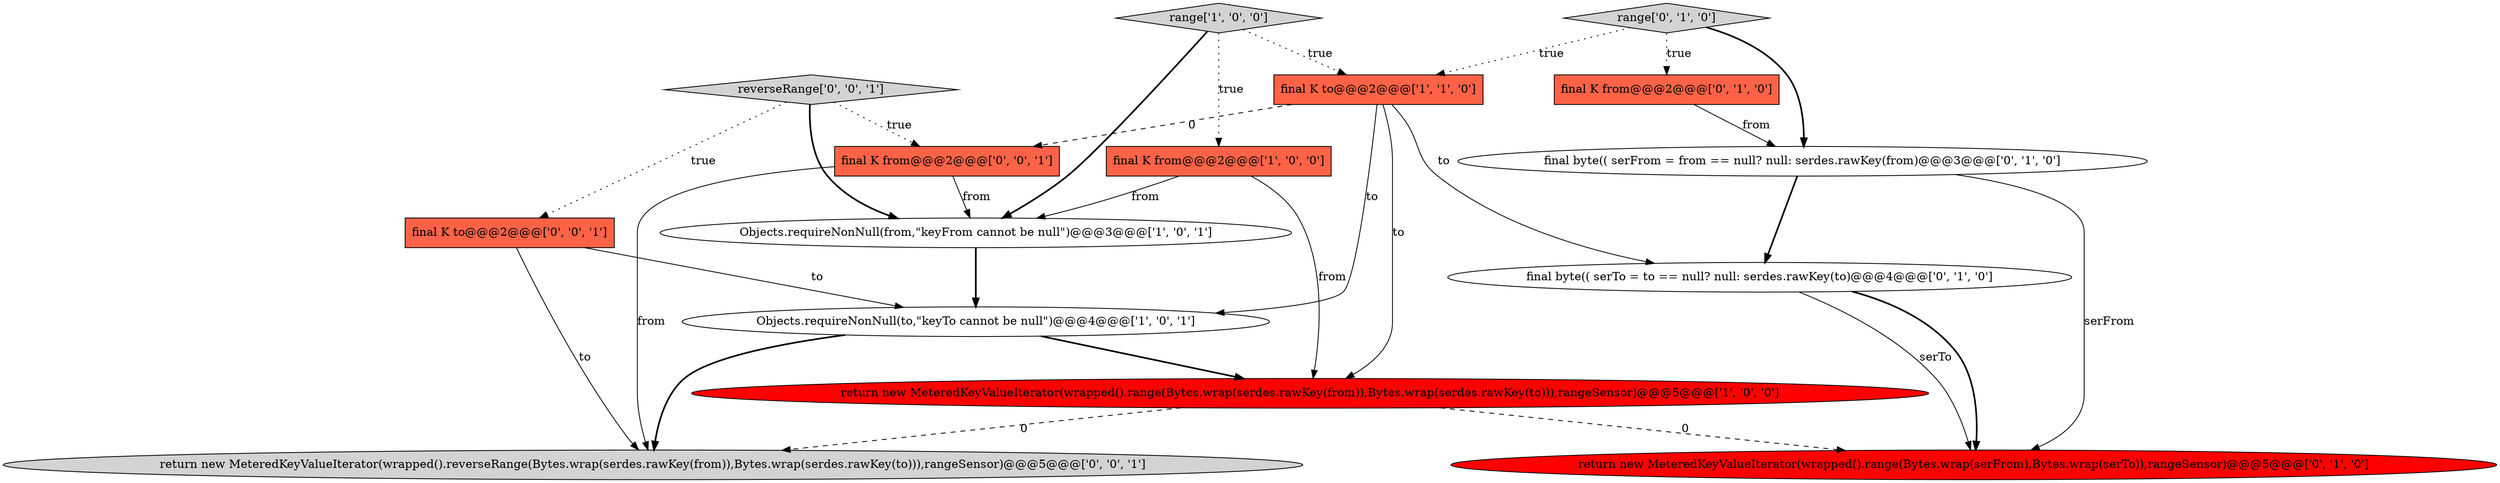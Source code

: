 digraph {
9 [style = filled, label = "return new MeteredKeyValueIterator(wrapped().range(Bytes.wrap(serFrom),Bytes.wrap(serTo)),rangeSensor)@@@5@@@['0', '1', '0']", fillcolor = red, shape = ellipse image = "AAA1AAABBB2BBB"];
13 [style = filled, label = "final K from@@@2@@@['0', '0', '1']", fillcolor = tomato, shape = box image = "AAA0AAABBB3BBB"];
14 [style = filled, label = "return new MeteredKeyValueIterator(wrapped().reverseRange(Bytes.wrap(serdes.rawKey(from)),Bytes.wrap(serdes.rawKey(to))),rangeSensor)@@@5@@@['0', '0', '1']", fillcolor = lightgray, shape = ellipse image = "AAA0AAABBB3BBB"];
1 [style = filled, label = "return new MeteredKeyValueIterator(wrapped().range(Bytes.wrap(serdes.rawKey(from)),Bytes.wrap(serdes.rawKey(to))),rangeSensor)@@@5@@@['1', '0', '0']", fillcolor = red, shape = ellipse image = "AAA1AAABBB1BBB"];
5 [style = filled, label = "final K to@@@2@@@['1', '1', '0']", fillcolor = tomato, shape = box image = "AAA0AAABBB1BBB"];
8 [style = filled, label = "final byte(( serTo = to == null? null: serdes.rawKey(to)@@@4@@@['0', '1', '0']", fillcolor = white, shape = ellipse image = "AAA0AAABBB2BBB"];
2 [style = filled, label = "range['1', '0', '0']", fillcolor = lightgray, shape = diamond image = "AAA0AAABBB1BBB"];
6 [style = filled, label = "final K from@@@2@@@['0', '1', '0']", fillcolor = tomato, shape = box image = "AAA0AAABBB2BBB"];
3 [style = filled, label = "Objects.requireNonNull(to,\"keyTo cannot be null\")@@@4@@@['1', '0', '1']", fillcolor = white, shape = ellipse image = "AAA0AAABBB1BBB"];
7 [style = filled, label = "final byte(( serFrom = from == null? null: serdes.rawKey(from)@@@3@@@['0', '1', '0']", fillcolor = white, shape = ellipse image = "AAA0AAABBB2BBB"];
4 [style = filled, label = "final K from@@@2@@@['1', '0', '0']", fillcolor = tomato, shape = box image = "AAA0AAABBB1BBB"];
10 [style = filled, label = "range['0', '1', '0']", fillcolor = lightgray, shape = diamond image = "AAA0AAABBB2BBB"];
11 [style = filled, label = "final K to@@@2@@@['0', '0', '1']", fillcolor = tomato, shape = box image = "AAA0AAABBB3BBB"];
12 [style = filled, label = "reverseRange['0', '0', '1']", fillcolor = lightgray, shape = diamond image = "AAA0AAABBB3BBB"];
0 [style = filled, label = "Objects.requireNonNull(from,\"keyFrom cannot be null\")@@@3@@@['1', '0', '1']", fillcolor = white, shape = ellipse image = "AAA0AAABBB1BBB"];
5->13 [style = dashed, label="0"];
0->3 [style = bold, label=""];
11->14 [style = solid, label="to"];
10->6 [style = dotted, label="true"];
5->3 [style = solid, label="to"];
3->1 [style = bold, label=""];
1->14 [style = dashed, label="0"];
3->14 [style = bold, label=""];
1->9 [style = dashed, label="0"];
8->9 [style = solid, label="serTo"];
7->8 [style = bold, label=""];
10->5 [style = dotted, label="true"];
12->0 [style = bold, label=""];
10->7 [style = bold, label=""];
12->11 [style = dotted, label="true"];
2->0 [style = bold, label=""];
4->1 [style = solid, label="from"];
12->13 [style = dotted, label="true"];
11->3 [style = solid, label="to"];
5->1 [style = solid, label="to"];
4->0 [style = solid, label="from"];
2->4 [style = dotted, label="true"];
8->9 [style = bold, label=""];
5->8 [style = solid, label="to"];
7->9 [style = solid, label="serFrom"];
13->14 [style = solid, label="from"];
2->5 [style = dotted, label="true"];
6->7 [style = solid, label="from"];
13->0 [style = solid, label="from"];
}
